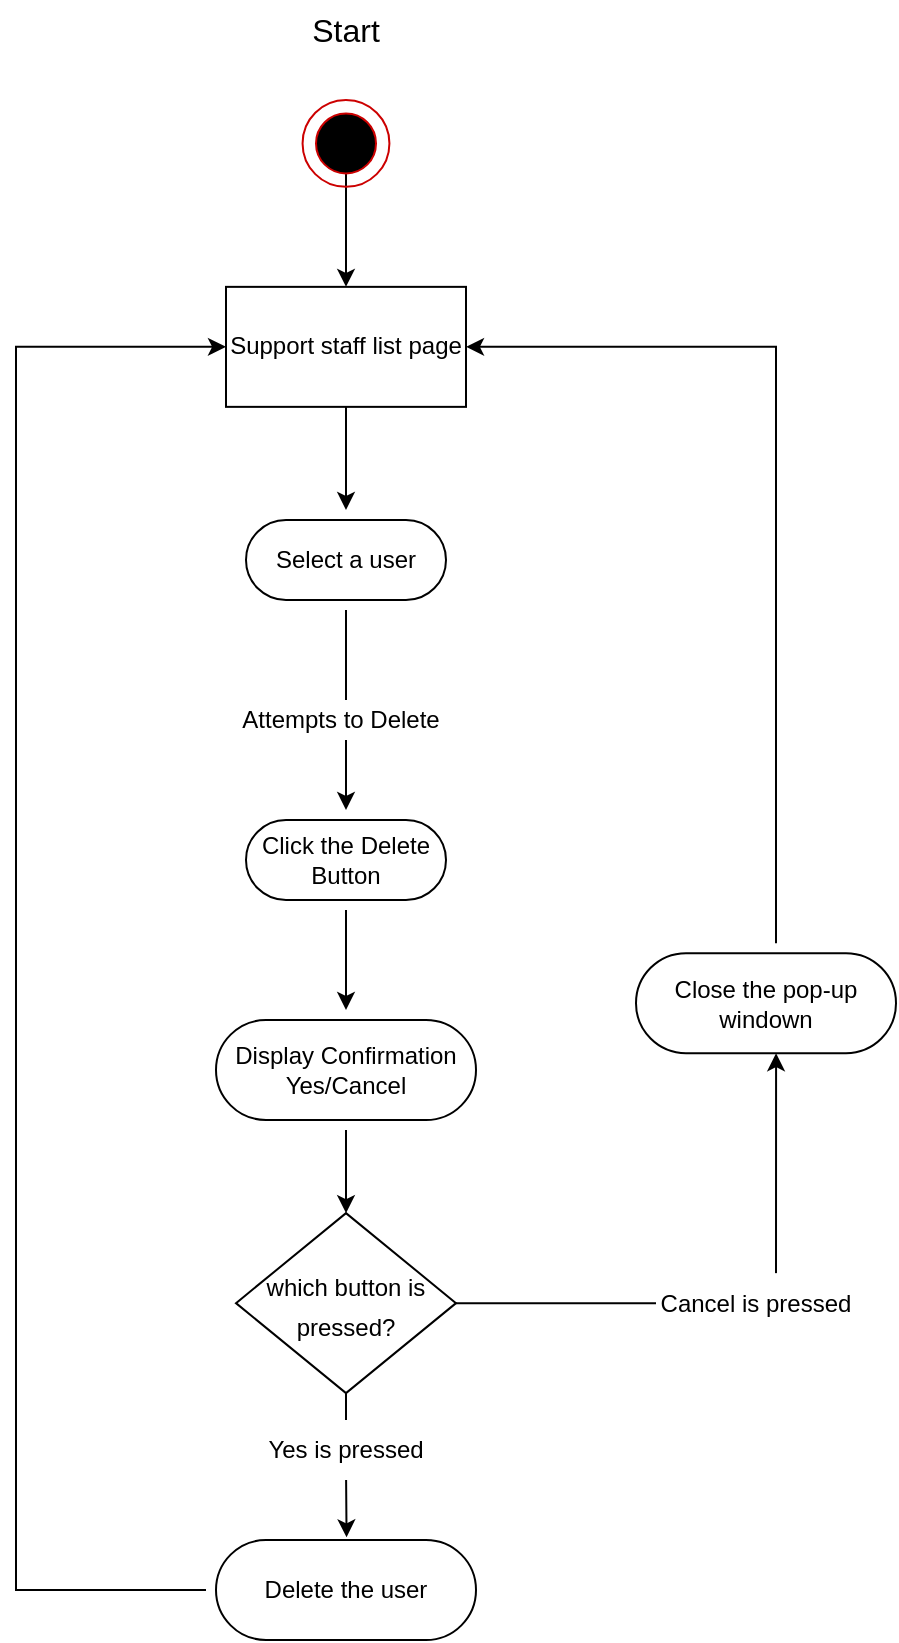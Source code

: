 <mxfile version="20.2.3" type="device"><diagram id="DNuttInXbbAdlllfynTj" name="Delete a staff account"><mxGraphModel dx="923" dy="1143" grid="1" gridSize="10" guides="1" tooltips="1" connect="1" arrows="1" fold="1" page="1" pageScale="1" pageWidth="2336" pageHeight="1654" math="0" shadow="0"><root><mxCell id="0"/><mxCell id="1" parent="0"/><mxCell id="-x09Ogd6kcO7NKwSz6IE-44" style="edgeStyle=orthogonalEdgeStyle;rounded=0;orthogonalLoop=1;jettySize=auto;html=1;fontSize=12;entryX=0.502;entryY=0.061;entryDx=0;entryDy=0;entryPerimeter=0;" edge="1" parent="1" source="-x09Ogd6kcO7NKwSz6IE-24" target="-x09Ogd6kcO7NKwSz6IE-42"><mxGeometry relative="1" as="geometry"><mxPoint x="215" y="760" as="targetPoint"/></mxGeometry></mxCell><mxCell id="-x09Ogd6kcO7NKwSz6IE-40" style="edgeStyle=orthogonalEdgeStyle;rounded=0;orthogonalLoop=1;jettySize=auto;html=1;entryX=0.5;entryY=0;entryDx=0;entryDy=0;fontSize=12;" edge="1" parent="1" source="-x09Ogd6kcO7NKwSz6IE-38" target="-x09Ogd6kcO7NKwSz6IE-8"><mxGeometry relative="1" as="geometry"/></mxCell><mxCell id="-x09Ogd6kcO7NKwSz6IE-39" style="edgeStyle=orthogonalEdgeStyle;rounded=0;orthogonalLoop=1;jettySize=auto;html=1;entryX=0.5;entryY=0;entryDx=0;entryDy=0;fontSize=12;" edge="1" parent="1" source="-x09Ogd6kcO7NKwSz6IE-2" target="-x09Ogd6kcO7NKwSz6IE-38"><mxGeometry relative="1" as="geometry"/></mxCell><mxCell id="-x09Ogd6kcO7NKwSz6IE-2" value="Support staff list page" style="rounded=0;whiteSpace=wrap;html=1;" vertex="1" parent="1"><mxGeometry x="155" y="173.43" width="120" height="60" as="geometry"/></mxCell><mxCell id="-x09Ogd6kcO7NKwSz6IE-6" value="" style="edgeStyle=orthogonalEdgeStyle;rounded=0;orthogonalLoop=1;jettySize=auto;html=1;" edge="1" parent="1" source="-x09Ogd6kcO7NKwSz6IE-4" target="-x09Ogd6kcO7NKwSz6IE-2"><mxGeometry relative="1" as="geometry"/></mxCell><mxCell id="-x09Ogd6kcO7NKwSz6IE-7" value="" style="group" vertex="1" connectable="0" parent="1"><mxGeometry x="193.28" y="80" width="43.43" height="43.43" as="geometry"/></mxCell><mxCell id="-x09Ogd6kcO7NKwSz6IE-3" value="" style="ellipse;whiteSpace=wrap;html=1;aspect=fixed;fillColor=none;strokeColor=#CC0000;" vertex="1" parent="-x09Ogd6kcO7NKwSz6IE-7"><mxGeometry width="43.43" height="43.43" as="geometry"/></mxCell><mxCell id="-x09Ogd6kcO7NKwSz6IE-4" value="" style="ellipse;whiteSpace=wrap;html=1;aspect=fixed;fillColor=#000000;strokeColor=#CC0000;" vertex="1" parent="-x09Ogd6kcO7NKwSz6IE-7"><mxGeometry x="6.72" y="6.71" width="30" height="30" as="geometry"/></mxCell><mxCell id="-x09Ogd6kcO7NKwSz6IE-16" value="" style="edgeStyle=orthogonalEdgeStyle;rounded=0;orthogonalLoop=1;jettySize=auto;html=1;" edge="1" parent="1" source="-x09Ogd6kcO7NKwSz6IE-8" target="-x09Ogd6kcO7NKwSz6IE-15"><mxGeometry relative="1" as="geometry"/></mxCell><mxCell id="-x09Ogd6kcO7NKwSz6IE-8" value="Click the Delete Button" style="rounded=1;whiteSpace=wrap;html=1;perimeterSpacing=5;arcSize=50;" vertex="1" parent="1"><mxGeometry x="165" y="440" width="100" height="40" as="geometry"/></mxCell><mxCell id="-x09Ogd6kcO7NKwSz6IE-32" style="edgeStyle=orthogonalEdgeStyle;rounded=0;orthogonalLoop=1;jettySize=auto;html=1;entryX=0.5;entryY=0;entryDx=0;entryDy=0;fontSize=12;" edge="1" parent="1" source="-x09Ogd6kcO7NKwSz6IE-15" target="-x09Ogd6kcO7NKwSz6IE-24"><mxGeometry relative="1" as="geometry"/></mxCell><mxCell id="-x09Ogd6kcO7NKwSz6IE-11" value="Attempts to Delete" style="text;html=1;align=center;verticalAlign=middle;whiteSpace=wrap;rounded=0;fillColor=default;" vertex="1" parent="1"><mxGeometry x="155" y="380" width="115" height="20" as="geometry"/></mxCell><mxCell id="-x09Ogd6kcO7NKwSz6IE-15" value="Display Confirmation Yes/Cancel" style="rounded=1;whiteSpace=wrap;html=1;perimeterSpacing=5;arcSize=50;" vertex="1" parent="1"><mxGeometry x="150" y="540" width="130" height="50" as="geometry"/></mxCell><mxCell id="-x09Ogd6kcO7NKwSz6IE-19" value="&lt;font style=&quot;font-size: 16px;&quot;&gt;Start&lt;/font&gt;" style="text;html=1;strokeColor=none;fillColor=none;align=center;verticalAlign=middle;whiteSpace=wrap;rounded=0;" vertex="1" parent="1"><mxGeometry x="185" y="30" width="60" height="30" as="geometry"/></mxCell><mxCell id="-x09Ogd6kcO7NKwSz6IE-33" style="edgeStyle=orthogonalEdgeStyle;rounded=0;orthogonalLoop=1;jettySize=auto;html=1;entryX=0.536;entryY=0.917;entryDx=0;entryDy=0;entryPerimeter=0;fontSize=12;" edge="1" parent="1" source="-x09Ogd6kcO7NKwSz6IE-24" target="-x09Ogd6kcO7NKwSz6IE-28"><mxGeometry relative="1" as="geometry"/></mxCell><mxCell id="-x09Ogd6kcO7NKwSz6IE-24" value="&lt;span style=&quot;font-size: 12px;&quot;&gt;which button is pressed?&lt;/span&gt;" style="rhombus;whiteSpace=wrap;html=1;fontSize=16;strokeColor=default;fillColor=default;" vertex="1" parent="1"><mxGeometry x="160" y="636.57" width="110" height="90" as="geometry"/></mxCell><mxCell id="-x09Ogd6kcO7NKwSz6IE-31" style="edgeStyle=orthogonalEdgeStyle;rounded=0;orthogonalLoop=1;jettySize=auto;html=1;entryX=1;entryY=0.5;entryDx=0;entryDy=0;fontSize=12;" edge="1" parent="1" source="-x09Ogd6kcO7NKwSz6IE-28" target="-x09Ogd6kcO7NKwSz6IE-2"><mxGeometry relative="1" as="geometry"><Array as="points"><mxPoint x="430" y="203"/></Array></mxGeometry></mxCell><mxCell id="-x09Ogd6kcO7NKwSz6IE-28" value="Close the pop-up windown" style="rounded=1;whiteSpace=wrap;html=1;perimeterSpacing=5;arcSize=50;" vertex="1" parent="1"><mxGeometry x="360" y="506.57" width="130" height="50" as="geometry"/></mxCell><mxCell id="-x09Ogd6kcO7NKwSz6IE-34" value="Cancel is pressed" style="text;html=1;strokeColor=none;fillColor=default;align=center;verticalAlign=middle;whiteSpace=wrap;rounded=0;fontSize=12;" vertex="1" parent="1"><mxGeometry x="370" y="666.57" width="100" height="30" as="geometry"/></mxCell><mxCell id="-x09Ogd6kcO7NKwSz6IE-38" value="Select a user" style="rounded=1;whiteSpace=wrap;html=1;perimeterSpacing=5;arcSize=50;" vertex="1" parent="1"><mxGeometry x="165" y="290" width="100" height="40" as="geometry"/></mxCell><mxCell id="-x09Ogd6kcO7NKwSz6IE-50" style="edgeStyle=orthogonalEdgeStyle;rounded=0;orthogonalLoop=1;jettySize=auto;html=1;entryX=0;entryY=0.5;entryDx=0;entryDy=0;fontSize=12;" edge="1" parent="1" source="-x09Ogd6kcO7NKwSz6IE-42" target="-x09Ogd6kcO7NKwSz6IE-2"><mxGeometry relative="1" as="geometry"><Array as="points"><mxPoint x="50" y="825"/><mxPoint x="50" y="203"/></Array></mxGeometry></mxCell><mxCell id="-x09Ogd6kcO7NKwSz6IE-42" value="Delete the user" style="rounded=1;whiteSpace=wrap;html=1;perimeterSpacing=5;arcSize=50;" vertex="1" parent="1"><mxGeometry x="150" y="800" width="130" height="50" as="geometry"/></mxCell><mxCell id="-x09Ogd6kcO7NKwSz6IE-37" value="Yes is pressed" style="text;html=1;strokeColor=none;fillColor=default;align=center;verticalAlign=middle;whiteSpace=wrap;rounded=0;fontSize=12;" vertex="1" parent="1"><mxGeometry x="165" y="740" width="100" height="30" as="geometry"/></mxCell></root></mxGraphModel></diagram></mxfile>